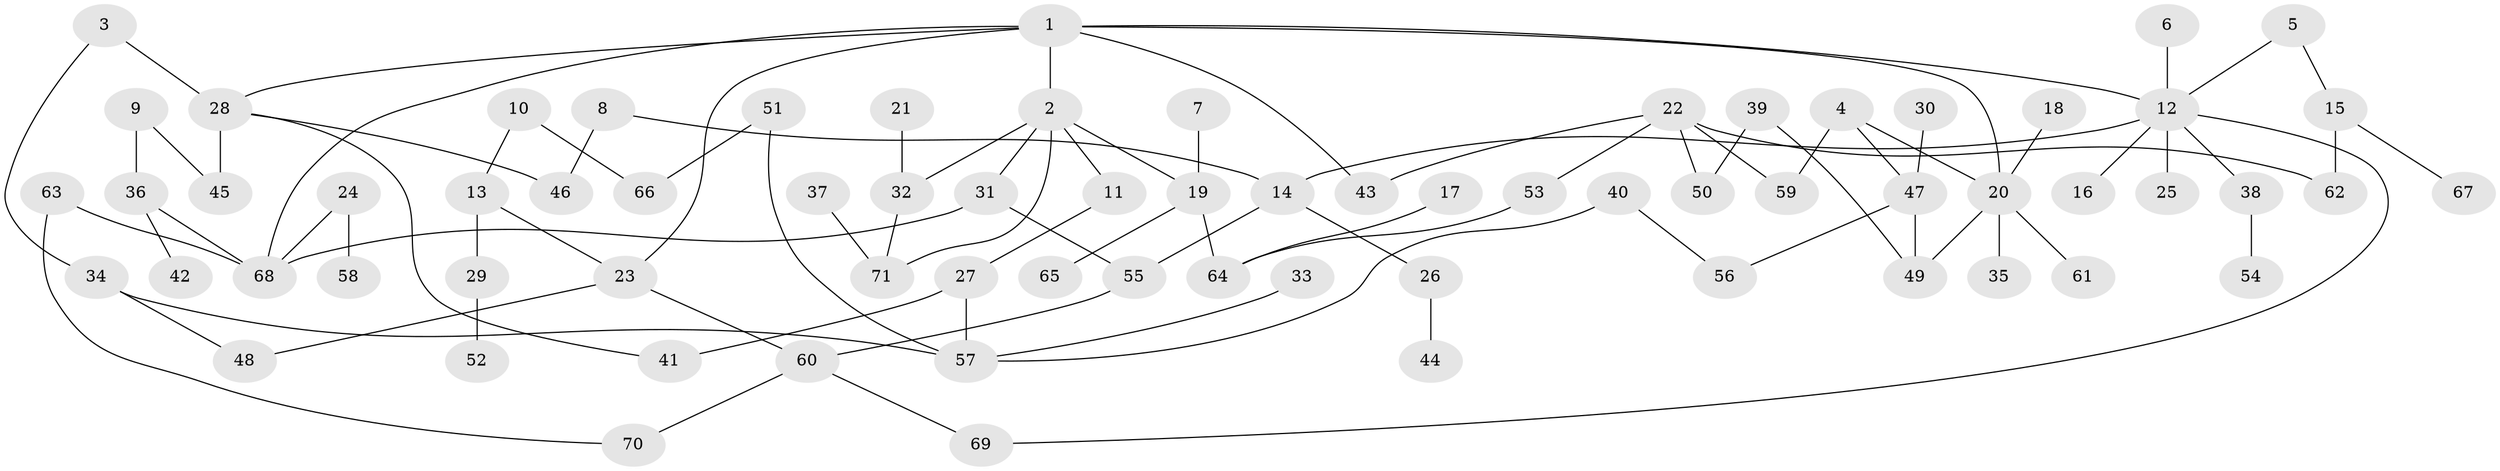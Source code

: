 // original degree distribution, {7: 0.0070921985815602835, 5: 0.04964539007092199, 10: 0.0070921985815602835, 4: 0.09219858156028368, 3: 0.16312056737588654, 6: 0.014184397163120567, 2: 0.2624113475177305, 1: 0.40425531914893614}
// Generated by graph-tools (version 1.1) at 2025/01/03/09/25 03:01:09]
// undirected, 71 vertices, 88 edges
graph export_dot {
graph [start="1"]
  node [color=gray90,style=filled];
  1;
  2;
  3;
  4;
  5;
  6;
  7;
  8;
  9;
  10;
  11;
  12;
  13;
  14;
  15;
  16;
  17;
  18;
  19;
  20;
  21;
  22;
  23;
  24;
  25;
  26;
  27;
  28;
  29;
  30;
  31;
  32;
  33;
  34;
  35;
  36;
  37;
  38;
  39;
  40;
  41;
  42;
  43;
  44;
  45;
  46;
  47;
  48;
  49;
  50;
  51;
  52;
  53;
  54;
  55;
  56;
  57;
  58;
  59;
  60;
  61;
  62;
  63;
  64;
  65;
  66;
  67;
  68;
  69;
  70;
  71;
  1 -- 2 [weight=1.0];
  1 -- 12 [weight=1.0];
  1 -- 20 [weight=1.0];
  1 -- 23 [weight=1.0];
  1 -- 28 [weight=1.0];
  1 -- 43 [weight=1.0];
  1 -- 68 [weight=1.0];
  2 -- 11 [weight=1.0];
  2 -- 19 [weight=1.0];
  2 -- 31 [weight=1.0];
  2 -- 32 [weight=1.0];
  2 -- 71 [weight=1.0];
  3 -- 28 [weight=1.0];
  3 -- 34 [weight=1.0];
  4 -- 20 [weight=1.0];
  4 -- 47 [weight=1.0];
  4 -- 59 [weight=1.0];
  5 -- 12 [weight=1.0];
  5 -- 15 [weight=1.0];
  6 -- 12 [weight=1.0];
  7 -- 19 [weight=1.0];
  8 -- 14 [weight=1.0];
  8 -- 46 [weight=1.0];
  9 -- 36 [weight=1.0];
  9 -- 45 [weight=1.0];
  10 -- 13 [weight=1.0];
  10 -- 66 [weight=1.0];
  11 -- 27 [weight=1.0];
  12 -- 14 [weight=1.0];
  12 -- 16 [weight=1.0];
  12 -- 25 [weight=1.0];
  12 -- 38 [weight=1.0];
  12 -- 69 [weight=1.0];
  13 -- 23 [weight=1.0];
  13 -- 29 [weight=1.0];
  14 -- 26 [weight=1.0];
  14 -- 55 [weight=1.0];
  15 -- 62 [weight=1.0];
  15 -- 67 [weight=1.0];
  17 -- 64 [weight=1.0];
  18 -- 20 [weight=1.0];
  19 -- 64 [weight=1.0];
  19 -- 65 [weight=1.0];
  20 -- 35 [weight=1.0];
  20 -- 49 [weight=1.0];
  20 -- 61 [weight=1.0];
  21 -- 32 [weight=1.0];
  22 -- 43 [weight=1.0];
  22 -- 50 [weight=1.0];
  22 -- 53 [weight=1.0];
  22 -- 59 [weight=1.0];
  22 -- 62 [weight=1.0];
  23 -- 48 [weight=1.0];
  23 -- 60 [weight=1.0];
  24 -- 58 [weight=1.0];
  24 -- 68 [weight=1.0];
  26 -- 44 [weight=1.0];
  27 -- 41 [weight=1.0];
  27 -- 57 [weight=1.0];
  28 -- 41 [weight=1.0];
  28 -- 45 [weight=1.0];
  28 -- 46 [weight=1.0];
  29 -- 52 [weight=1.0];
  30 -- 47 [weight=1.0];
  31 -- 55 [weight=1.0];
  31 -- 68 [weight=1.0];
  32 -- 71 [weight=1.0];
  33 -- 57 [weight=1.0];
  34 -- 48 [weight=1.0];
  34 -- 57 [weight=1.0];
  36 -- 42 [weight=1.0];
  36 -- 68 [weight=1.0];
  37 -- 71 [weight=1.0];
  38 -- 54 [weight=1.0];
  39 -- 49 [weight=1.0];
  39 -- 50 [weight=1.0];
  40 -- 56 [weight=1.0];
  40 -- 57 [weight=1.0];
  47 -- 49 [weight=1.0];
  47 -- 56 [weight=1.0];
  51 -- 57 [weight=1.0];
  51 -- 66 [weight=1.0];
  53 -- 64 [weight=1.0];
  55 -- 60 [weight=1.0];
  60 -- 69 [weight=1.0];
  60 -- 70 [weight=1.0];
  63 -- 68 [weight=1.0];
  63 -- 70 [weight=1.0];
}
